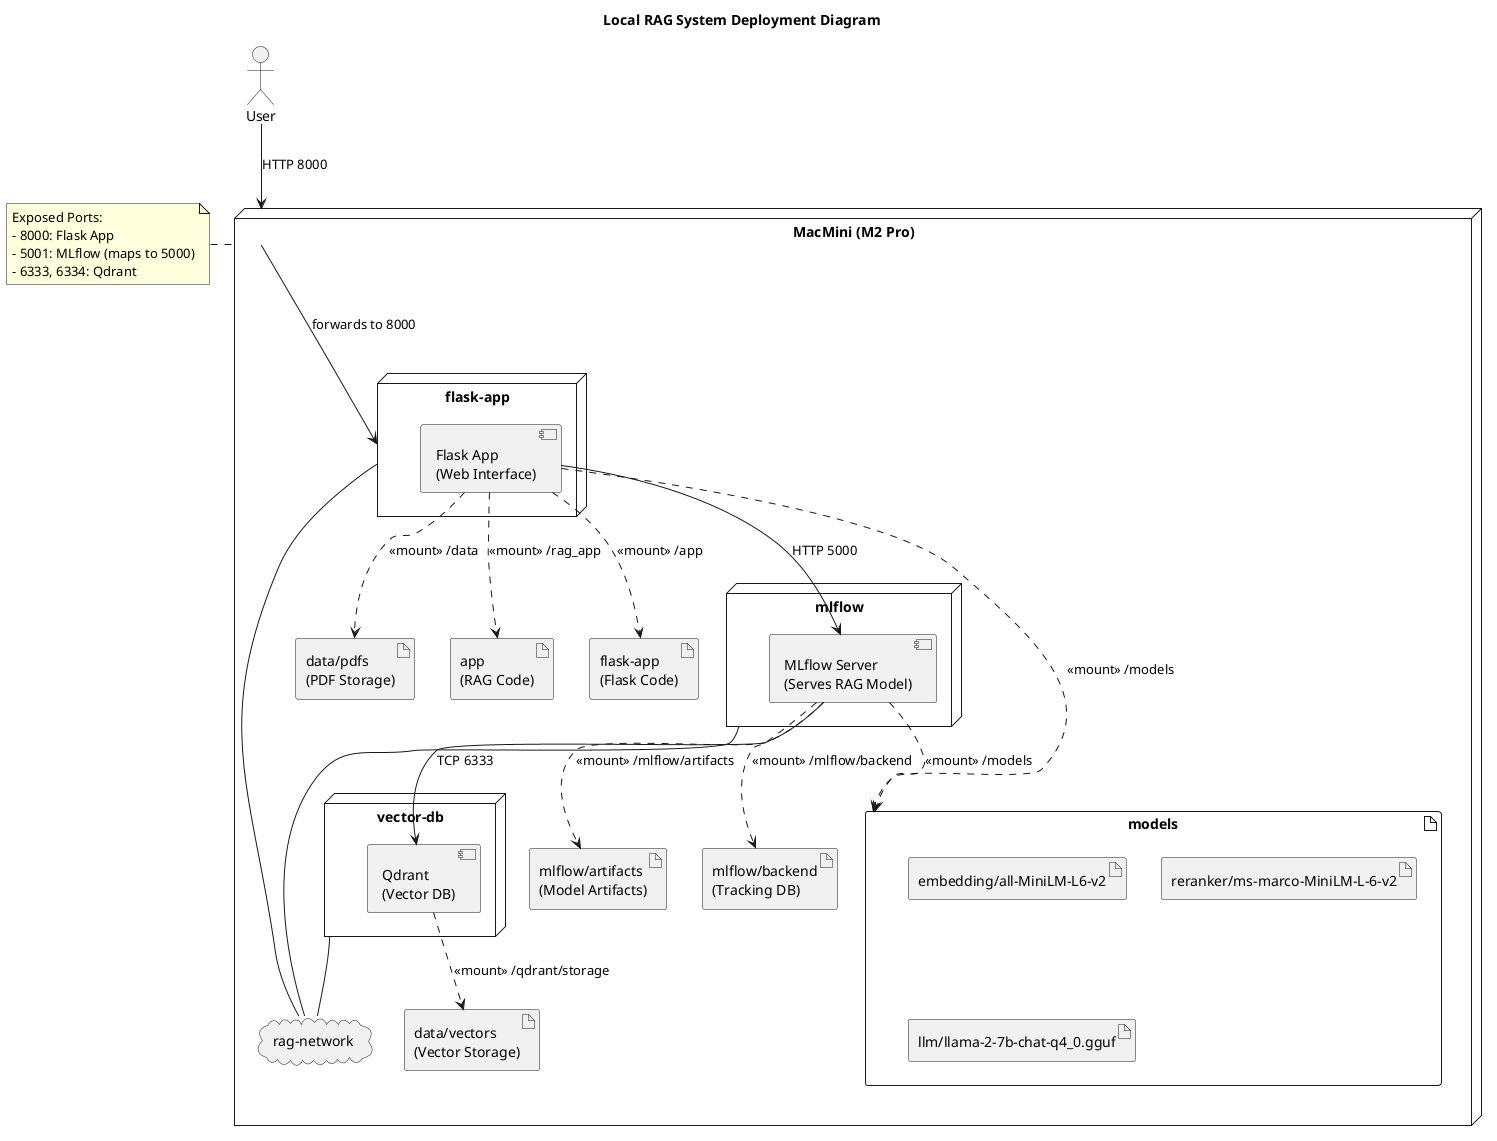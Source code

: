 @startuml
title Local RAG System Deployment Diagram

' Define the user
actor User

' Define the main physical node: MacMini
node "MacMini (M2 Pro)" as macmini {

  ' Host filesystem artifacts with details
  artifact "data/pdfs\n(PDF Storage)" as host_pdfs
  artifact "data/vectors\n(Vector Storage)" as host_vectors
  artifact "mlflow/artifacts\n(Model Artifacts)" as host_mlflow_artifacts
  artifact "mlflow/backend\n(Tracking DB)" as host_mlflow_backend
  artifact "models" as host_models {
    artifact "embedding/all-MiniLM-L6-v2" as embedding_model
    artifact "reranker/ms-marco-MiniLM-L-6-v2" as reranker_model
    artifact "llm/llama-2-7b-chat-q4_0.gguf" as llama_model
  }
  artifact "app\n(RAG Code)" as host_app
  artifact "flask-app\n(Flask Code)" as host_flask_app

  ' Define the Docker network
  cloud "rag-network" as network

  ' Docker containers with components
  node "vector-db" as vector_db {
    component "Qdrant\n(Vector DB)" as qdrant
  }

  node "mlflow" as mlflow_node {
    component "MLflow Server\n(Serves RAG Model)" as mlflow_server
  }

  node "flask-app" as flask_app_node {
    component "Flask App\n(Web Interface)" as flask_app
  }
}

' Connections
User --> macmini : "HTTP 8000"
macmini --> flask_app_node : "forwards to 8000"
flask_app --> mlflow_server : "HTTP 5000"
mlflow_server --> qdrant : "TCP 6333"

' Connect containers to the network
vector_db -- network
mlflow_node -- network
flask_app_node -- network

' Volume mounts
qdrant ..> host_vectors : "«mount» /qdrant/storage"
mlflow_server ..> host_mlflow_artifacts : "«mount» /mlflow/artifacts"
mlflow_server ..> host_mlflow_backend : "«mount» /mlflow/backend"
mlflow_server ..> host_models : "«mount» /models"
flask_app ..> host_flask_app : "«mount» /app"
flask_app ..> host_pdfs : "«mount» /data"
flask_app ..> host_app : "«mount» /rag_app"
flask_app ..> host_models : "«mount» /models"

' Note about ports
note left of macmini
  Exposed Ports:
  - 8000: Flask App
  - 5001: MLflow (maps to 5000)
  - 6333, 6334: Qdrant
end note

@enduml